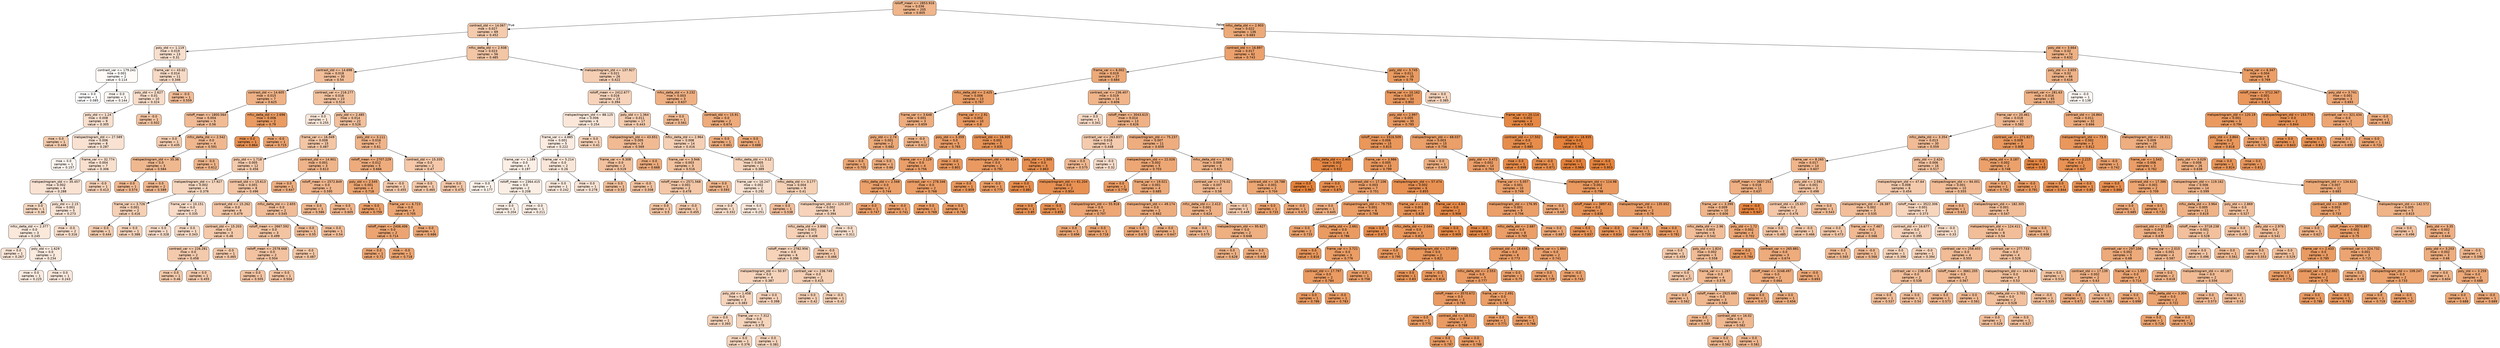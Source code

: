digraph Tree {
node [shape=box, style="filled, rounded", color="black", fontname=helvetica] ;
edge [fontname=helvetica] ;
0 [label="rolloff_mean <= 2853.916\nmse = 0.036\nsamples = 205\nvalue = 0.605", fillcolor="#f0b58a"] ;
1 [label="contrast_std <= 14.067\nmse = 0.027\nsamples = 69\nvalue = 0.452", fillcolor="#f4cbad"] ;
0 -> 1 [labeldistance=2.5, labelangle=45, headlabel="True"] ;
2 [label="poly_std <= 1.119\nmse = 0.019\nsamples = 13\nvalue = 0.31", fillcolor="#f8dfcd"] ;
1 -> 2 ;
3 [label="contrast_var <= 179.241\nmse = 0.001\nsamples = 2\nvalue = 0.114", fillcolor="#fefbf8"] ;
2 -> 3 ;
4 [label="mse = 0.0\nsamples = 1\nvalue = 0.085", fillcolor="#ffffff"] ;
3 -> 4 ;
5 [label="mse = 0.0\nsamples = 1\nvalue = 0.144", fillcolor="#fdf7f2"] ;
3 -> 5 ;
6 [label="frame_var <= 43.02\nmse = 0.014\nsamples = 11\nvalue = 0.346", fillcolor="#f7dac5"] ;
2 -> 6 ;
7 [label="poly_std <= 2.627\nmse = 0.01\nsamples = 10\nvalue = 0.324", fillcolor="#f8ddc9"] ;
6 -> 7 ;
8 [label="poly_std <= 1.24\nmse = 0.008\nsamples = 9\nvalue = 0.305", fillcolor="#f9e0ce"] ;
7 -> 8 ;
9 [label="mse = 0.0\nsamples = 1\nvalue = 0.446", fillcolor="#f4ccae"] ;
8 -> 9 ;
10 [label="melspectrogram_std <= 27.589\nmse = 0.006\nsamples = 8\nvalue = 0.287", fillcolor="#f9e2d2"] ;
8 -> 10 ;
11 [label="mse = 0.0\nsamples = 1\nvalue = 0.157", fillcolor="#fdf5ef"] ;
10 -> 11 ;
12 [label="frame_var <= 32.774\nmse = 0.004\nsamples = 7\nvalue = 0.306", fillcolor="#f9e0ce"] ;
10 -> 12 ;
13 [label="melspectrogram_std <= 35.457\nmse = 0.002\nsamples = 6\nvalue = 0.288", fillcolor="#f9e2d2"] ;
12 -> 13 ;
14 [label="mse = 0.0\nsamples = 1\nvalue = 0.36", fillcolor="#f7d8c1"] ;
13 -> 14 ;
15 [label="poly_std <= 2.15\nmse = 0.001\nsamples = 5\nvalue = 0.273", fillcolor="#f9e4d5"] ;
13 -> 15 ;
16 [label="mfcc_delta_std <= 2.377\nmse = 0.0\nsamples = 3\nvalue = 0.245", fillcolor="#fae8db"] ;
15 -> 16 ;
17 [label="mse = 0.0\nsamples = 1\nvalue = 0.267", fillcolor="#fae5d6"] ;
16 -> 17 ;
18 [label="poly_std <= 1.629\nmse = 0.0\nsamples = 2\nvalue = 0.234", fillcolor="#fbeade"] ;
16 -> 18 ;
19 [label="mse = 0.0\nsamples = 1\nvalue = 0.225", fillcolor="#fbebe0"] ;
18 -> 19 ;
20 [label="mse = 0.0\nsamples = 1\nvalue = 0.243", fillcolor="#fae8dc"] ;
18 -> 20 ;
21 [label="mse = -0.0\nsamples = 2\nvalue = 0.316", fillcolor="#f8decb"] ;
15 -> 21 ;
22 [label="mse = -0.0\nsamples = 1\nvalue = 0.413", fillcolor="#f5d0b6"] ;
12 -> 22 ;
23 [label="mse = -0.0\nsamples = 1\nvalue = 0.502", fillcolor="#f3c4a2"] ;
7 -> 23 ;
24 [label="mse = -0.0\nsamples = 1\nvalue = 0.559", fillcolor="#f1bb95"] ;
6 -> 24 ;
25 [label="mfcc_delta_std <= 2.938\nmse = 0.023\nsamples = 56\nvalue = 0.485", fillcolor="#f3c6a5"] ;
1 -> 25 ;
26 [label="contrast_std <= 14.698\nmse = 0.018\nsamples = 30\nvalue = 0.54", fillcolor="#f2be99"] ;
25 -> 26 ;
27 [label="contrast_std <= 14.605\nmse = 0.015\nsamples = 7\nvalue = 0.625", fillcolor="#efb286"] ;
26 -> 27 ;
28 [label="rolloff_mean <= 1800.564\nmse = 0.004\nsamples = 5\nvalue = 0.56", fillcolor="#f1bb95"] ;
27 -> 28 ;
29 [label="mse = 0.0\nsamples = 1\nvalue = 0.435", fillcolor="#f5cdb1"] ;
28 -> 29 ;
30 [label="mfcc_delta_std <= 2.542\nmse = 0.0\nsamples = 4\nvalue = 0.591", fillcolor="#f0b78e"] ;
28 -> 30 ;
31 [label="melspectrogram_std <= 35.36\nmse = 0.0\nsamples = 3\nvalue = 0.584", fillcolor="#f0b88f"] ;
30 -> 31 ;
32 [label="mse = 0.0\nsamples = 1\nvalue = 0.574", fillcolor="#f1b991"] ;
31 -> 32 ;
33 [label="mse = 0.0\nsamples = 2\nvalue = 0.589", fillcolor="#f0b78e"] ;
31 -> 33 ;
34 [label="mse = -0.0\nsamples = 1\nvalue = 0.612", fillcolor="#efb489"] ;
30 -> 34 ;
35 [label="mfcc_delta_std <= 2.696\nmse = 0.006\nsamples = 2\nvalue = 0.79", fillcolor="#ea9b61"] ;
27 -> 35 ;
36 [label="mse = 0.0\nsamples = 1\nvalue = 0.864", fillcolor="#e89051"] ;
35 -> 36 ;
37 [label="mse = -0.0\nsamples = 1\nvalue = 0.715", fillcolor="#eca572"] ;
35 -> 37 ;
38 [label="contrast_var <= 216.277\nmse = 0.016\nsamples = 23\nvalue = 0.514", fillcolor="#f2c29f"] ;
26 -> 38 ;
39 [label="mse = 0.0\nsamples = 1\nvalue = 0.255", fillcolor="#fae7d9"] ;
38 -> 39 ;
40 [label="poly_std <= 2.485\nmse = 0.014\nsamples = 22\nvalue = 0.526", fillcolor="#f2c09c"] ;
38 -> 40 ;
41 [label="frame_var <= 16.049\nmse = 0.008\nsamples = 15\nvalue = 0.487", fillcolor="#f3c6a5"] ;
40 -> 41 ;
42 [label="poly_std <= 1.718\nmse = 0.005\nsamples = 12\nvalue = 0.456", fillcolor="#f4caac"] ;
41 -> 42 ;
43 [label="melspectrogram_std <= 17.927\nmse = 0.002\nsamples = 4\nvalue = 0.376", fillcolor="#f6d6be"] ;
42 -> 43 ;
44 [label="frame_var <= 3.726\nmse = 0.001\nsamples = 2\nvalue = 0.416", fillcolor="#f5d0b5"] ;
43 -> 44 ;
45 [label="mse = 0.0\nsamples = 1\nvalue = 0.444", fillcolor="#f4ccaf"] ;
44 -> 45 ;
46 [label="mse = 0.0\nsamples = 1\nvalue = 0.388", fillcolor="#f6d4bb"] ;
44 -> 46 ;
47 [label="frame_var <= 10.151\nmse = 0.0\nsamples = 2\nvalue = 0.335", fillcolor="#f8dbc7"] ;
43 -> 47 ;
48 [label="mse = 0.0\nsamples = 1\nvalue = 0.328", fillcolor="#f8dcc9"] ;
47 -> 48 ;
49 [label="mse = 0.0\nsamples = 1\nvalue = 0.343", fillcolor="#f7dac5"] ;
47 -> 49 ;
50 [label="contrast_std <= 15.613\nmse = 0.001\nsamples = 8\nvalue = 0.496", fillcolor="#f3c4a3"] ;
42 -> 50 ;
51 [label="contrast_std <= 15.262\nmse = 0.0\nsamples = 6\nvalue = 0.479", fillcolor="#f3c7a7"] ;
50 -> 51 ;
52 [label="contrast_std <= 15.203\nmse = 0.0\nsamples = 3\nvalue = 0.46", fillcolor="#f4caab"] ;
51 -> 52 ;
53 [label="contrast_var <= 226.281\nmse = 0.0\nsamples = 2\nvalue = 0.458", fillcolor="#f4caac"] ;
52 -> 53 ;
54 [label="mse = 0.0\nsamples = 1\nvalue = 0.46", fillcolor="#f4caab"] ;
53 -> 54 ;
55 [label="mse = 0.0\nsamples = 1\nvalue = 0.455", fillcolor="#f4caac"] ;
53 -> 55 ;
56 [label="mse = -0.0\nsamples = 1\nvalue = 0.465", fillcolor="#f4c9aa"] ;
52 -> 56 ;
57 [label="rolloff_mean <= 2667.592\nmse = 0.0\nsamples = 3\nvalue = 0.499", fillcolor="#f3c4a2"] ;
51 -> 57 ;
58 [label="rolloff_mean <= 2578.668\nmse = 0.0\nsamples = 2\nvalue = 0.504", fillcolor="#f3c3a1"] ;
57 -> 58 ;
59 [label="mse = 0.0\nsamples = 1\nvalue = 0.505", fillcolor="#f3c3a1"] ;
58 -> 59 ;
60 [label="mse = 0.0\nsamples = 1\nvalue = 0.504", fillcolor="#f3c3a1"] ;
58 -> 60 ;
61 [label="mse = -0.0\nsamples = 1\nvalue = 0.487", fillcolor="#f3c6a5"] ;
57 -> 61 ;
62 [label="mfcc_delta_std <= 2.655\nmse = 0.0\nsamples = 2\nvalue = 0.545", fillcolor="#f1bd98"] ;
50 -> 62 ;
63 [label="mse = 0.0\nsamples = 1\nvalue = 0.55", fillcolor="#f1bd97"] ;
62 -> 63 ;
64 [label="mse = 0.0\nsamples = 1\nvalue = 0.54", fillcolor="#f2be99"] ;
62 -> 64 ;
65 [label="contrast_std <= 14.901\nmse = 0.001\nsamples = 3\nvalue = 0.613", fillcolor="#efb489"] ;
41 -> 65 ;
66 [label="mse = 0.0\nsamples = 1\nvalue = 0.647", fillcolor="#eeaf81"] ;
65 -> 66 ;
67 [label="rolloff_mean <= 2572.849\nmse = 0.0\nsamples = 2\nvalue = 0.595", fillcolor="#f0b68d"] ;
65 -> 67 ;
68 [label="mse = 0.0\nsamples = 1\nvalue = 0.586", fillcolor="#f0b88f"] ;
67 -> 68 ;
69 [label="mse = 0.0\nsamples = 1\nvalue = 0.605", fillcolor="#f0b58b"] ;
67 -> 69 ;
70 [label="poly_std <= 3.111\nmse = 0.016\nsamples = 7\nvalue = 0.61", fillcolor="#f0b489"] ;
40 -> 70 ;
71 [label="rolloff_mean <= 2707.229\nmse = 0.012\nsamples = 5\nvalue = 0.666", fillcolor="#eeac7d"] ;
70 -> 71 ;
72 [label="poly_std <= 2.545\nmse = 0.001\nsamples = 4\nvalue = 0.718", fillcolor="#eca571"] ;
71 -> 72 ;
73 [label="mse = 0.0\nsamples = 1\nvalue = 0.759", fillcolor="#eb9f68"] ;
72 -> 73 ;
74 [label="frame_var <= 6.723\nmse = 0.0\nsamples = 3\nvalue = 0.705", fillcolor="#eda774"] ;
72 -> 74 ;
75 [label="rolloff_mean <= 2406.406\nmse = 0.0\nsamples = 2\nvalue = 0.714", fillcolor="#eca572"] ;
74 -> 75 ;
76 [label="mse = 0.0\nsamples = 1\nvalue = 0.71", fillcolor="#eda673"] ;
75 -> 76 ;
77 [label="mse = -0.0\nsamples = 1\nvalue = 0.718", fillcolor="#eca571"] ;
75 -> 77 ;
78 [label="mse = 0.0\nsamples = 1\nvalue = 0.686", fillcolor="#eda978"] ;
74 -> 78 ;
79 [label="mse = -0.0\nsamples = 1\nvalue = 0.455", fillcolor="#f4caac"] ;
71 -> 79 ;
80 [label="contrast_std <= 15.335\nmse = 0.0\nsamples = 2\nvalue = 0.47", fillcolor="#f4c8a9"] ;
70 -> 80 ;
81 [label="mse = 0.0\nsamples = 1\nvalue = 0.465", fillcolor="#f4c9aa"] ;
80 -> 81 ;
82 [label="mse = 0.0\nsamples = 1\nvalue = 0.475", fillcolor="#f4c7a8"] ;
80 -> 82 ;
83 [label="melspectrogram_std <= 137.927\nmse = 0.021\nsamples = 26\nvalue = 0.422", fillcolor="#f5cfb4"] ;
25 -> 83 ;
84 [label="rolloff_mean <= 2412.677\nmse = 0.016\nsamples = 23\nvalue = 0.394", fillcolor="#f6d3ba"] ;
83 -> 84 ;
85 [label="melspectrogram_std <= 88.125\nmse = 0.006\nsamples = 6\nvalue = 0.254", fillcolor="#fae7d9"] ;
84 -> 85 ;
86 [label="frame_var <= 4.885\nmse = 0.001\nsamples = 5\nvalue = 0.222", fillcolor="#fbebe0"] ;
85 -> 86 ;
87 [label="frame_var <= 1.189\nmse = 0.0\nsamples = 3\nvalue = 0.197", fillcolor="#fcefe6"] ;
86 -> 87 ;
88 [label="mse = 0.0\nsamples = 1\nvalue = 0.177", fillcolor="#fcf2ea"] ;
87 -> 88 ;
89 [label="rolloff_mean <= 2364.415\nmse = 0.0\nsamples = 2\nvalue = 0.208", fillcolor="#fbeee4"] ;
87 -> 89 ;
90 [label="mse = 0.0\nsamples = 1\nvalue = 0.204", fillcolor="#fbeee4"] ;
89 -> 90 ;
91 [label="mse = -0.0\nsamples = 1\nvalue = 0.211", fillcolor="#fbede3"] ;
89 -> 91 ;
92 [label="frame_var <= 5.214\nmse = 0.0\nsamples = 2\nvalue = 0.26", fillcolor="#fae6d8"] ;
86 -> 92 ;
93 [label="mse = 0.0\nsamples = 1\nvalue = 0.242", fillcolor="#fae9dc"] ;
92 -> 93 ;
94 [label="mse = 0.0\nsamples = 1\nvalue = 0.278", fillcolor="#f9e3d4"] ;
92 -> 94 ;
95 [label="mse = 0.0\nsamples = 1\nvalue = 0.41", fillcolor="#f5d1b6"] ;
85 -> 95 ;
96 [label="poly_std <= 1.364\nmse = 0.011\nsamples = 17\nvalue = 0.443", fillcolor="#f4ccaf"] ;
84 -> 96 ;
97 [label="melspectrogram_std <= 43.651\nmse = 0.005\nsamples = 3\nvalue = 0.569", fillcolor="#f1ba93"] ;
96 -> 97 ;
98 [label="frame_var <= 9.308\nmse = 0.0\nsamples = 2\nvalue = 0.519", fillcolor="#f2c19e"] ;
97 -> 98 ;
99 [label="mse = 0.0\nsamples = 1\nvalue = 0.53", fillcolor="#f2c09b"] ;
98 -> 99 ;
100 [label="mse = -0.0\nsamples = 1\nvalue = 0.508", fillcolor="#f3c3a0"] ;
98 -> 100 ;
101 [label="mse = 0.0\nsamples = 1\nvalue = 0.668", fillcolor="#eeac7c"] ;
97 -> 101 ;
102 [label="mfcc_delta_std <= 2.964\nmse = 0.008\nsamples = 14\nvalue = 0.416", fillcolor="#f5d0b5"] ;
96 -> 102 ;
103 [label="frame_var <= 3.946\nmse = 0.003\nsamples = 3\nvalue = 0.516", fillcolor="#f2c29e"] ;
102 -> 103 ;
104 [label="rolloff_mean <= 2571.568\nmse = 0.001\nsamples = 2\nvalue = 0.478", fillcolor="#f3c7a7"] ;
103 -> 104 ;
105 [label="mse = 0.0\nsamples = 1\nvalue = 0.5", fillcolor="#f3c4a2"] ;
104 -> 105 ;
106 [label="mse = -0.0\nsamples = 1\nvalue = 0.455", fillcolor="#f4caac"] ;
104 -> 106 ;
107 [label="mse = 0.0\nsamples = 1\nvalue = 0.593", fillcolor="#f0b78d"] ;
103 -> 107 ;
108 [label="mfcc_delta_std <= 3.12\nmse = 0.005\nsamples = 11\nvalue = 0.389", fillcolor="#f6d4bb"] ;
102 -> 108 ;
109 [label="frame_var <= 16.247\nmse = 0.002\nsamples = 2\nvalue = 0.292", fillcolor="#f9e2d1"] ;
108 -> 109 ;
110 [label="mse = 0.0\nsamples = 1\nvalue = 0.332", fillcolor="#f8dcc8"] ;
109 -> 110 ;
111 [label="mse = 0.0\nsamples = 1\nvalue = 0.251", fillcolor="#fae7da"] ;
109 -> 111 ;
112 [label="mfcc_delta_std <= 3.177\nmse = 0.004\nsamples = 9\nvalue = 0.41", fillcolor="#f5d1b6"] ;
108 -> 112 ;
113 [label="mse = 0.0\nsamples = 1\nvalue = 0.538", fillcolor="#f2be9a"] ;
112 -> 113 ;
114 [label="melspectrogram_std <= 120.337\nmse = 0.002\nsamples = 8\nvalue = 0.394", fillcolor="#f6d3ba"] ;
112 -> 114 ;
115 [label="mfcc_delta_std <= 3.898\nmse = 0.001\nsamples = 7\nvalue = 0.406", fillcolor="#f6d1b7"] ;
114 -> 115 ;
116 [label="rolloff_mean <= 2782.956\nmse = 0.0\nsamples = 6\nvalue = 0.396", fillcolor="#f6d3b9"] ;
115 -> 116 ;
117 [label="melspectrogram_std <= 50.97\nmse = 0.0\nsamples = 4\nvalue = 0.387", fillcolor="#f6d4bb"] ;
116 -> 117 ;
118 [label="poly_std <= 1.458\nmse = 0.0\nsamples = 3\nvalue = 0.383", fillcolor="#f6d4bc"] ;
117 -> 118 ;
119 [label="mse = 0.0\nsamples = 1\nvalue = 0.393", fillcolor="#f6d3ba"] ;
118 -> 119 ;
120 [label="frame_var <= 7.312\nmse = 0.0\nsamples = 2\nvalue = 0.378", fillcolor="#f6d5bd"] ;
118 -> 120 ;
121 [label="mse = 0.0\nsamples = 1\nvalue = 0.376", fillcolor="#f6d6be"] ;
120 -> 121 ;
122 [label="mse = 0.0\nsamples = 1\nvalue = 0.381", fillcolor="#f6d5bd"] ;
120 -> 122 ;
123 [label="mse = 0.0\nsamples = 1\nvalue = 0.398", fillcolor="#f6d2b9"] ;
117 -> 123 ;
124 [label="contrast_var <= 236.749\nmse = 0.0\nsamples = 2\nvalue = 0.415", fillcolor="#f5d0b5"] ;
116 -> 124 ;
125 [label="mse = 0.0\nsamples = 1\nvalue = 0.42", fillcolor="#f5cfb4"] ;
124 -> 125 ;
126 [label="mse = -0.0\nsamples = 1\nvalue = 0.41", fillcolor="#f5d1b6"] ;
124 -> 126 ;
127 [label="mse = -0.0\nsamples = 1\nvalue = 0.466", fillcolor="#f4c9aa"] ;
115 -> 127 ;
128 [label="mse = -0.0\nsamples = 1\nvalue = 0.311", fillcolor="#f8dfcc"] ;
114 -> 128 ;
129 [label="mfcc_delta_std <= 3.232\nmse = 0.003\nsamples = 3\nvalue = 0.637", fillcolor="#efb083"] ;
83 -> 129 ;
130 [label="mse = 0.0\nsamples = 1\nvalue = 0.561", fillcolor="#f1bb94"] ;
129 -> 130 ;
131 [label="contrast_std <= 15.91\nmse = 0.0\nsamples = 2\nvalue = 0.674", fillcolor="#eeab7b"] ;
129 -> 131 ;
132 [label="mse = 0.0\nsamples = 1\nvalue = 0.661", fillcolor="#eead7e"] ;
131 -> 132 ;
133 [label="mse = 0.0\nsamples = 1\nvalue = 0.688", fillcolor="#eda978"] ;
131 -> 133 ;
134 [label="mfcc_delta_std <= 2.903\nmse = 0.022\nsamples = 136\nvalue = 0.683", fillcolor="#edaa79"] ;
0 -> 134 [labeldistance=2.5, labelangle=-45, headlabel="False"] ;
135 [label="contrast_std <= 16.897\nmse = 0.017\nsamples = 62\nvalue = 0.743", fillcolor="#eca16c"] ;
134 -> 135 ;
136 [label="frame_var <= 6.002\nmse = 0.019\nsamples = 27\nvalue = 0.684", fillcolor="#edaa79"] ;
135 -> 136 ;
137 [label="mfcc_delta_std <= 2.425\nmse = 0.006\nsamples = 13\nvalue = 0.767", fillcolor="#eb9e66"] ;
136 -> 137 ;
138 [label="frame_var <= 3.648\nmse = 0.001\nsamples = 3\nvalue = 0.659", fillcolor="#eead7e"] ;
137 -> 138 ;
139 [label="poly_std <= 2.74\nmse = 0.001\nsamples = 2\nvalue = 0.682", fillcolor="#edaa79"] ;
138 -> 139 ;
140 [label="mse = 0.0\nsamples = 1\nvalue = 0.705", fillcolor="#eda774"] ;
139 -> 140 ;
141 [label="mse = 0.0\nsamples = 1\nvalue = 0.66", fillcolor="#eead7e"] ;
139 -> 141 ;
142 [label="mse = -0.0\nsamples = 1\nvalue = 0.612", fillcolor="#efb489"] ;
138 -> 142 ;
143 [label="frame_var <= 2.91\nmse = 0.002\nsamples = 10\nvalue = 0.8", fillcolor="#ea995f"] ;
137 -> 143 ;
144 [label="poly_std <= 3.359\nmse = 0.0\nsamples = 5\nvalue = 0.765", fillcolor="#eb9e67"] ;
143 -> 144 ;
145 [label="frame_var <= 2.129\nmse = 0.0\nsamples = 4\nvalue = 0.756", fillcolor="#eb9f69"] ;
144 -> 145 ;
146 [label="mfcc_delta_std <= 2.568\nmse = 0.0\nsamples = 2\nvalue = 0.744", fillcolor="#eca16b"] ;
145 -> 146 ;
147 [label="mse = 0.0\nsamples = 1\nvalue = 0.747", fillcolor="#eca16b"] ;
146 -> 147 ;
148 [label="mse = -0.0\nsamples = 1\nvalue = 0.741", fillcolor="#eca16c"] ;
146 -> 148 ;
149 [label="contrast_var <= 278.346\nmse = 0.0\nsamples = 2\nvalue = 0.768", fillcolor="#eb9e66"] ;
145 -> 149 ;
150 [label="mse = 0.0\nsamples = 1\nvalue = 0.769", fillcolor="#eb9e66"] ;
149 -> 150 ;
151 [label="mse = 0.0\nsamples = 1\nvalue = 0.768", fillcolor="#eb9e66"] ;
149 -> 151 ;
152 [label="mse = -0.0\nsamples = 1\nvalue = 0.801", fillcolor="#ea995f"] ;
144 -> 152 ;
153 [label="contrast_std <= 16.305\nmse = 0.001\nsamples = 5\nvalue = 0.835", fillcolor="#e99457"] ;
143 -> 153 ;
154 [label="melspectrogram_std <= 86.624\nmse = 0.0\nsamples = 2\nvalue = 0.792", fillcolor="#ea9a61"] ;
153 -> 154 ;
155 [label="mse = 0.0\nsamples = 1\nvalue = 0.809", fillcolor="#ea985d"] ;
154 -> 155 ;
156 [label="mse = -0.0\nsamples = 1\nvalue = 0.775", fillcolor="#eb9d64"] ;
154 -> 156 ;
157 [label="poly_std <= 1.505\nmse = 0.0\nsamples = 3\nvalue = 0.863", fillcolor="#e89051"] ;
153 -> 157 ;
158 [label="mse = 0.0\nsamples = 1\nvalue = 0.881", fillcolor="#e88e4d"] ;
157 -> 158 ;
159 [label="melspectrogram_std <= 61.204\nmse = 0.0\nsamples = 2\nvalue = 0.854", fillcolor="#e89153"] ;
157 -> 159 ;
160 [label="mse = 0.0\nsamples = 1\nvalue = 0.85", fillcolor="#e89254"] ;
159 -> 160 ;
161 [label="mse = -0.0\nsamples = 1\nvalue = 0.859", fillcolor="#e89152"] ;
159 -> 161 ;
162 [label="contrast_var <= 236.407\nmse = 0.019\nsamples = 14\nvalue = 0.606", fillcolor="#f0b58a"] ;
136 -> 162 ;
163 [label="mse = 0.0\nsamples = 1\nvalue = 0.341", fillcolor="#f7dac6"] ;
162 -> 163 ;
164 [label="rolloff_mean <= 3043.615\nmse = 0.014\nsamples = 13\nvalue = 0.626", fillcolor="#efb286"] ;
162 -> 164 ;
165 [label="contrast_var <= 263.837\nmse = 0.016\nsamples = 2\nvalue = 0.448", fillcolor="#f4cbae"] ;
164 -> 165 ;
166 [label="mse = 0.0\nsamples = 1\nvalue = 0.575", fillcolor="#f1b991"] ;
165 -> 166 ;
167 [label="mse = -0.0\nsamples = 1\nvalue = 0.32", fillcolor="#f8ddca"] ;
165 -> 167 ;
168 [label="melspectrogram_std <= 75.237\nmse = 0.007\nsamples = 11\nvalue = 0.659", fillcolor="#eead7f"] ;
164 -> 168 ;
169 [label="melspectrogram_std <= 22.026\nmse = 0.002\nsamples = 5\nvalue = 0.703", fillcolor="#eda774"] ;
168 -> 169 ;
170 [label="mse = 0.0\nsamples = 1\nvalue = 0.778", fillcolor="#eb9c64"] ;
169 -> 170 ;
171 [label="frame_var <= 19.021\nmse = 0.001\nsamples = 4\nvalue = 0.685", fillcolor="#edaa79"] ;
169 -> 171 ;
172 [label="melspectrogram_std <= 55.918\nmse = 0.0\nsamples = 2\nvalue = 0.707", fillcolor="#eda674"] ;
171 -> 172 ;
173 [label="mse = 0.0\nsamples = 1\nvalue = 0.696", fillcolor="#eda876"] ;
172 -> 173 ;
174 [label="mse = 0.0\nsamples = 1\nvalue = 0.718", fillcolor="#eca571"] ;
172 -> 174 ;
175 [label="melspectrogram_std <= 49.174\nmse = 0.0\nsamples = 2\nvalue = 0.662", fillcolor="#eead7e"] ;
171 -> 175 ;
176 [label="mse = 0.0\nsamples = 1\nvalue = 0.678", fillcolor="#eeaa7a"] ;
175 -> 176 ;
177 [label="mse = 0.0\nsamples = 1\nvalue = 0.647", fillcolor="#eeaf81"] ;
175 -> 177 ;
178 [label="mfcc_delta_std <= 2.783\nmse = 0.008\nsamples = 6\nvalue = 0.621", fillcolor="#efb387"] ;
168 -> 178 ;
179 [label="contrast_var <= 276.02\nmse = 0.007\nsamples = 4\nvalue = 0.58", fillcolor="#f0b890"] ;
178 -> 179 ;
180 [label="mfcc_delta_std <= 2.413\nmse = 0.001\nsamples = 3\nvalue = 0.624", fillcolor="#efb286"] ;
179 -> 180 ;
181 [label="mse = 0.0\nsamples = 1\nvalue = 0.575", fillcolor="#f1b991"] ;
180 -> 181 ;
182 [label="melspectrogram_std <= 95.627\nmse = 0.0\nsamples = 2\nvalue = 0.648", fillcolor="#eeaf81"] ;
180 -> 182 ;
183 [label="mse = 0.0\nsamples = 1\nvalue = 0.628", fillcolor="#efb285"] ;
182 -> 183 ;
184 [label="mse = 0.0\nsamples = 1\nvalue = 0.668", fillcolor="#eeac7c"] ;
182 -> 184 ;
185 [label="mse = -0.0\nsamples = 1\nvalue = 0.449", fillcolor="#f4cbad"] ;
179 -> 185 ;
186 [label="contrast_std <= 16.788\nmse = 0.001\nsamples = 2\nvalue = 0.704", fillcolor="#eda774"] ;
178 -> 186 ;
187 [label="mse = 0.0\nsamples = 1\nvalue = 0.733", fillcolor="#eca36e"] ;
186 -> 187 ;
188 [label="mse = -0.0\nsamples = 1\nvalue = 0.674", fillcolor="#eeab7b"] ;
186 -> 188 ;
189 [label="poly_std <= 3.745\nmse = 0.011\nsamples = 35\nvalue = 0.79", fillcolor="#ea9b61"] ;
135 -> 189 ;
190 [label="frame_var <= 10.162\nmse = 0.007\nsamples = 34\nvalue = 0.802", fillcolor="#ea995f"] ;
189 -> 190 ;
191 [label="poly_std <= 2.997\nmse = 0.005\nsamples = 30\nvalue = 0.785", fillcolor="#ea9b62"] ;
190 -> 191 ;
192 [label="rolloff_mean <= 3316.509\nmse = 0.006\nsamples = 15\nvalue = 0.815", fillcolor="#ea975b"] ;
191 -> 192 ;
193 [label="mfcc_delta_std <= 2.405\nmse = 0.002\nsamples = 2\nvalue = 0.922", fillcolor="#e68844"] ;
192 -> 193 ;
194 [label="mse = 0.0\nsamples = 1\nvalue = 0.967", fillcolor="#e58139"] ;
193 -> 194 ;
195 [label="mse = 0.0\nsamples = 1\nvalue = 0.876", fillcolor="#e88e4e"] ;
193 -> 195 ;
196 [label="frame_var <= 3.986\nmse = 0.005\nsamples = 13\nvalue = 0.799", fillcolor="#ea995f"] ;
192 -> 196 ;
197 [label="contrast_std <= 17.106\nmse = 0.003\nsamples = 7\nvalue = 0.751", fillcolor="#eba06a"] ;
196 -> 197 ;
198 [label="mse = 0.0\nsamples = 1\nvalue = 0.645", fillcolor="#efaf82"] ;
197 -> 198 ;
199 [label="melspectrogram_std <= 79.755\nmse = 0.001\nsamples = 6\nvalue = 0.768", fillcolor="#eb9e66"] ;
197 -> 199 ;
200 [label="mse = 0.0\nsamples = 2\nvalue = 0.733", fillcolor="#eca36e"] ;
199 -> 200 ;
201 [label="mfcc_delta_std <= 2.661\nmse = 0.0\nsamples = 4\nvalue = 0.786", fillcolor="#ea9b62"] ;
199 -> 201 ;
202 [label="mse = 0.0\nsamples = 1\nvalue = 0.816", fillcolor="#e9975b"] ;
201 -> 202 ;
203 [label="frame_var <= 3.721\nmse = 0.0\nsamples = 3\nvalue = 0.776", fillcolor="#eb9d64"] ;
201 -> 203 ;
204 [label="contrast_std <= 17.797\nmse = 0.0\nsamples = 2\nvalue = 0.784", fillcolor="#ea9b62"] ;
203 -> 204 ;
205 [label="mse = 0.0\nsamples = 1\nvalue = 0.786", fillcolor="#ea9b62"] ;
204 -> 205 ;
206 [label="mse = -0.0\nsamples = 1\nvalue = 0.783", fillcolor="#ea9c63"] ;
204 -> 206 ;
207 [label="mse = 0.0\nsamples = 1\nvalue = 0.758", fillcolor="#eb9f68"] ;
203 -> 207 ;
208 [label="melspectrogram_std <= 57.474\nmse = 0.002\nsamples = 6\nvalue = 0.855", fillcolor="#e89153"] ;
196 -> 208 ;
209 [label="frame_var <= 4.89\nmse = 0.001\nsamples = 4\nvalue = 0.828", fillcolor="#e99558"] ;
208 -> 209 ;
210 [label="mse = 0.0\nsamples = 1\nvalue = 0.875", fillcolor="#e88e4e"] ;
209 -> 210 ;
211 [label="mfcc_delta_std <= 2.044\nmse = 0.0\nsamples = 3\nvalue = 0.813", fillcolor="#ea975c"] ;
209 -> 211 ;
212 [label="mse = 0.0\nsamples = 1\nvalue = 0.795", fillcolor="#ea9a60"] ;
211 -> 212 ;
213 [label="melspectrogram_std <= 17.499\nmse = 0.0\nsamples = 2\nvalue = 0.822", fillcolor="#e9965a"] ;
211 -> 213 ;
214 [label="mse = 0.0\nsamples = 1\nvalue = 0.83", fillcolor="#e99558"] ;
213 -> 214 ;
215 [label="mse = -0.0\nsamples = 1\nvalue = 0.814", fillcolor="#ea975c"] ;
213 -> 215 ;
216 [label="frame_var <= 4.84\nmse = 0.0\nsamples = 2\nvalue = 0.908", fillcolor="#e78a47"] ;
208 -> 216 ;
217 [label="mse = 0.0\nsamples = 1\nvalue = 0.909", fillcolor="#e78a46"] ;
216 -> 217 ;
218 [label="mse = -0.0\nsamples = 1\nvalue = 0.907", fillcolor="#e78a47"] ;
216 -> 218 ;
219 [label="melspectrogram_std <= 68.037\nmse = 0.003\nsamples = 15\nvalue = 0.756", fillcolor="#eb9f69"] ;
191 -> 219 ;
220 [label="mse = 0.0\nsamples = 1\nvalue = 0.649", fillcolor="#eeaf81"] ;
219 -> 220 ;
221 [label="poly_std <= 3.472\nmse = 0.002\nsamples = 14\nvalue = 0.763", fillcolor="#eb9e67"] ;
219 -> 221 ;
222 [label="frame_var <= 5.057\nmse = 0.001\nsamples = 10\nvalue = 0.749", fillcolor="#eba06a"] ;
221 -> 222 ;
223 [label="melspectrogram_std <= 176.95\nmse = 0.001\nsamples = 9\nvalue = 0.756", fillcolor="#eb9f69"] ;
222 -> 223 ;
224 [label="mfcc_delta_std <= 2.687\nmse = 0.0\nsamples = 8\nvalue = 0.765", fillcolor="#eb9e67"] ;
223 -> 224 ;
225 [label="contrast_std <= 18.658\nmse = 0.0\nsamples = 6\nvalue = 0.773", fillcolor="#eb9d65"] ;
224 -> 225 ;
226 [label="mfcc_delta_std <= 2.553\nmse = 0.0\nsamples = 5\nvalue = 0.777", fillcolor="#eb9c64"] ;
225 -> 226 ;
227 [label="rolloff_mean <= 3570.672\nmse = 0.0\nsamples = 3\nvalue = 0.783", fillcolor="#ea9b63"] ;
226 -> 227 ;
228 [label="mse = 0.0\nsamples = 1\nvalue = 0.775", fillcolor="#eb9d64"] ;
227 -> 228 ;
229 [label="contrast_std <= 18.012\nmse = 0.0\nsamples = 2\nvalue = 0.788", fillcolor="#ea9b62"] ;
227 -> 229 ;
230 [label="mse = 0.0\nsamples = 1\nvalue = 0.787", fillcolor="#ea9b62"] ;
229 -> 230 ;
231 [label="mse = 0.0\nsamples = 1\nvalue = 0.788", fillcolor="#ea9b62"] ;
229 -> 231 ;
232 [label="frame_var <= 2.491\nmse = 0.0\nsamples = 2\nvalue = 0.768", fillcolor="#eb9e66"] ;
226 -> 232 ;
233 [label="mse = 0.0\nsamples = 1\nvalue = 0.771", fillcolor="#eb9d65"] ;
232 -> 233 ;
234 [label="mse = -0.0\nsamples = 1\nvalue = 0.766", fillcolor="#eb9e66"] ;
232 -> 234 ;
235 [label="mse = 0.0\nsamples = 1\nvalue = 0.75", fillcolor="#eba06a"] ;
225 -> 235 ;
236 [label="frame_var <= 1.884\nmse = 0.0\nsamples = 2\nvalue = 0.741", fillcolor="#eca16c"] ;
224 -> 236 ;
237 [label="mse = 0.0\nsamples = 1\nvalue = 0.739", fillcolor="#eca26d"] ;
236 -> 237 ;
238 [label="mse = -0.0\nsamples = 1\nvalue = 0.743", fillcolor="#eca16c"] ;
236 -> 238 ;
239 [label="mse = 0.0\nsamples = 1\nvalue = 0.687", fillcolor="#eda978"] ;
223 -> 239 ;
240 [label="mse = -0.0\nsamples = 1\nvalue = 0.687", fillcolor="#eda978"] ;
222 -> 240 ;
241 [label="melspectrogram_std <= 114.98\nmse = 0.002\nsamples = 4\nvalue = 0.798", fillcolor="#ea995f"] ;
221 -> 241 ;
242 [label="rolloff_mean <= 3897.41\nmse = 0.0\nsamples = 2\nvalue = 0.836", fillcolor="#e99457"] ;
241 -> 242 ;
243 [label="mse = 0.0\nsamples = 1\nvalue = 0.837", fillcolor="#e99457"] ;
242 -> 243 ;
244 [label="mse = -0.0\nsamples = 1\nvalue = 0.834", fillcolor="#e99457"] ;
242 -> 244 ;
245 [label="melspectrogram_std <= 135.652\nmse = 0.0\nsamples = 2\nvalue = 0.76", fillcolor="#eb9f68"] ;
241 -> 245 ;
246 [label="mse = 0.0\nsamples = 1\nvalue = 0.739", fillcolor="#eca26d"] ;
245 -> 246 ;
247 [label="mse = 0.0\nsamples = 1\nvalue = 0.781", fillcolor="#eb9c63"] ;
245 -> 247 ;
248 [label="frame_var <= 20.114\nmse = 0.002\nsamples = 4\nvalue = 0.923", fillcolor="#e68843"] ;
190 -> 248 ;
249 [label="contrast_std <= 17.502\nmse = 0.0\nsamples = 2\nvalue = 0.885", fillcolor="#e78d4c"] ;
248 -> 249 ;
250 [label="mse = 0.0\nsamples = 1\nvalue = 0.898", fillcolor="#e78b49"] ;
249 -> 250 ;
251 [label="mse = -0.0\nsamples = 1\nvalue = 0.871", fillcolor="#e88f4f"] ;
249 -> 251 ;
252 [label="contrast_std <= 16.935\nmse = 0.0\nsamples = 2\nvalue = 0.961", fillcolor="#e5823b"] ;
248 -> 252 ;
253 [label="mse = 0.0\nsamples = 1\nvalue = 0.969", fillcolor="#e58139"] ;
252 -> 253 ;
254 [label="mse = -0.0\nsamples = 1\nvalue = 0.953", fillcolor="#e5833d"] ;
252 -> 254 ;
255 [label="mse = 0.0\nsamples = 1\nvalue = 0.385", fillcolor="#f6d4bc"] ;
189 -> 255 ;
256 [label="poly_std <= 3.664\nmse = 0.02\nsamples = 74\nvalue = 0.632", fillcolor="#efb184"] ;
134 -> 256 ;
257 [label="poly_std <= 3.655\nmse = 0.02\nsamples = 66\nvalue = 0.616", fillcolor="#efb388"] ;
256 -> 257 ;
258 [label="contrast_var <= 281.63\nmse = 0.016\nsamples = 65\nvalue = 0.623", fillcolor="#efb286"] ;
257 -> 258 ;
259 [label="frame_var <= 20.461\nmse = 0.018\nsamples = 33\nvalue = 0.582", fillcolor="#f0b890"] ;
258 -> 259 ;
260 [label="mfcc_delta_std <= 3.354\nmse = 0.013\nsamples = 30\nvalue = 0.559", fillcolor="#f1bb95"] ;
259 -> 260 ;
261 [label="frame_var <= 8.265\nmse = 0.017\nsamples = 14\nvalue = 0.607", fillcolor="#f0b58a"] ;
260 -> 261 ;
262 [label="rolloff_mean <= 3607.251\nmse = 0.018\nsamples = 11\nvalue = 0.637", fillcolor="#efb083"] ;
261 -> 262 ;
263 [label="frame_var <= 3.399\nmse = 0.009\nsamples = 10\nvalue = 0.606", fillcolor="#f0b58a"] ;
262 -> 263 ;
264 [label="mfcc_delta_std <= 2.96\nmse = 0.003\nsamples = 6\nvalue = 0.542", fillcolor="#f2be99"] ;
263 -> 264 ;
265 [label="mse = 0.0\nsamples = 1\nvalue = 0.459", fillcolor="#f4caab"] ;
264 -> 265 ;
266 [label="poly_std <= 1.824\nmse = 0.002\nsamples = 5\nvalue = 0.558", fillcolor="#f1bc95"] ;
264 -> 266 ;
267 [label="mse = 0.0\nsamples = 1\nvalue = 0.477", fillcolor="#f3c7a7"] ;
266 -> 267 ;
268 [label="frame_var <= 1.287\nmse = 0.0\nsamples = 4\nvalue = 0.578", fillcolor="#f0b990"] ;
266 -> 268 ;
269 [label="mse = 0.0\nsamples = 1\nvalue = 0.562", fillcolor="#f1bb94"] ;
268 -> 269 ;
270 [label="rolloff_mean <= 2925.689\nmse = 0.0\nsamples = 3\nvalue = 0.584", fillcolor="#f0b88f"] ;
268 -> 270 ;
271 [label="mse = 0.0\nsamples = 1\nvalue = 0.589", fillcolor="#f0b78e"] ;
270 -> 271 ;
272 [label="contrast_std <= 16.02\nmse = 0.0\nsamples = 2\nvalue = 0.582", fillcolor="#f0b890"] ;
270 -> 272 ;
273 [label="mse = 0.0\nsamples = 1\nvalue = 0.582", fillcolor="#f0b890"] ;
272 -> 273 ;
274 [label="mse = 0.0\nsamples = 1\nvalue = 0.581", fillcolor="#f0b890"] ;
272 -> 274 ;
275 [label="poly_std <= 1.72\nmse = 0.002\nsamples = 4\nvalue = 0.702", fillcolor="#eda775"] ;
263 -> 275 ;
276 [label="mse = 0.0\nsamples = 1\nvalue = 0.784", fillcolor="#ea9b62"] ;
275 -> 276 ;
277 [label="contrast_var <= 265.881\nmse = 0.0\nsamples = 3\nvalue = 0.674", fillcolor="#eeab7b"] ;
275 -> 277 ;
278 [label="rolloff_mean <= 3248.497\nmse = 0.0\nsamples = 2\nvalue = 0.664", fillcolor="#eeac7d"] ;
277 -> 278 ;
279 [label="mse = 0.0\nsamples = 1\nvalue = 0.673", fillcolor="#eeab7b"] ;
278 -> 279 ;
280 [label="mse = 0.0\nsamples = 1\nvalue = 0.656", fillcolor="#eeae7f"] ;
278 -> 280 ;
281 [label="mse = -0.0\nsamples = 1\nvalue = 0.693", fillcolor="#eda877"] ;
277 -> 281 ;
282 [label="mse = -0.0\nsamples = 1\nvalue = 0.947", fillcolor="#e6843e"] ;
262 -> 282 ;
283 [label="poly_std <= 2.591\nmse = 0.001\nsamples = 3\nvalue = 0.498", fillcolor="#f3c4a2"] ;
261 -> 283 ;
284 [label="contrast_std <= 15.657\nmse = 0.0\nsamples = 2\nvalue = 0.476", fillcolor="#f4c7a8"] ;
283 -> 284 ;
285 [label="mse = 0.0\nsamples = 1\nvalue = 0.485", fillcolor="#f3c6a5"] ;
284 -> 285 ;
286 [label="mse = -0.0\nsamples = 1\nvalue = 0.466", fillcolor="#f4c9aa"] ;
284 -> 286 ;
287 [label="mse = 0.0\nsamples = 1\nvalue = 0.543", fillcolor="#f2be98"] ;
283 -> 287 ;
288 [label="poly_std <= 2.424\nmse = 0.006\nsamples = 16\nvalue = 0.517", fillcolor="#f2c19e"] ;
260 -> 288 ;
289 [label="melspectrogram_std <= 47.64\nmse = 0.008\nsamples = 6\nvalue = 0.454", fillcolor="#f4caac"] ;
288 -> 289 ;
290 [label="melspectrogram_std <= 26.387\nmse = 0.002\nsamples = 3\nvalue = 0.535", fillcolor="#f2bf9a"] ;
289 -> 290 ;
291 [label="mse = 0.0\nsamples = 1\nvalue = 0.473", fillcolor="#f4c8a8"] ;
290 -> 291 ;
292 [label="frame_var <= 7.467\nmse = 0.0\nsamples = 2\nvalue = 0.566", fillcolor="#f1ba93"] ;
290 -> 292 ;
293 [label="mse = 0.0\nsamples = 1\nvalue = 0.565", fillcolor="#f1bb93"] ;
292 -> 293 ;
294 [label="mse = -0.0\nsamples = 1\nvalue = 0.566", fillcolor="#f1ba93"] ;
292 -> 294 ;
295 [label="rolloff_mean <= 3522.306\nmse = 0.001\nsamples = 3\nvalue = 0.373", fillcolor="#f7d6be"] ;
289 -> 295 ;
296 [label="contrast_std <= 16.677\nmse = 0.0\nsamples = 2\nvalue = 0.395", fillcolor="#f6d3ba"] ;
295 -> 296 ;
297 [label="mse = 0.0\nsamples = 1\nvalue = 0.396", fillcolor="#f6d3b9"] ;
296 -> 297 ;
298 [label="mse = -0.0\nsamples = 1\nvalue = 0.394", fillcolor="#f6d3ba"] ;
296 -> 298 ;
299 [label="mse = -0.0\nsamples = 1\nvalue = 0.33", fillcolor="#f8dcc8"] ;
295 -> 299 ;
300 [label="melspectrogram_std <= 94.001\nmse = 0.001\nsamples = 10\nvalue = 0.555", fillcolor="#f1bc96"] ;
288 -> 300 ;
301 [label="mse = 0.0\nsamples = 1\nvalue = 0.631", fillcolor="#efb185"] ;
300 -> 301 ;
302 [label="melspectrogram_std <= 182.305\nmse = 0.001\nsamples = 9\nvalue = 0.547", fillcolor="#f1bd98"] ;
300 -> 302 ;
303 [label="melspectrogram_std <= 124.411\nmse = 0.0\nsamples = 8\nvalue = 0.54", fillcolor="#f2be99"] ;
302 -> 303 ;
304 [label="contrast_var <= 258.403\nmse = 0.0\nsamples = 4\nvalue = 0.553", fillcolor="#f1bc96"] ;
303 -> 304 ;
305 [label="contrast_var <= 238.454\nmse = 0.0\nsamples = 2\nvalue = 0.538", fillcolor="#f2be99"] ;
304 -> 305 ;
306 [label="mse = 0.0\nsamples = 1\nvalue = 0.537", fillcolor="#f2bf9a"] ;
305 -> 306 ;
307 [label="mse = 0.0\nsamples = 1\nvalue = 0.54", fillcolor="#f2be99"] ;
305 -> 307 ;
308 [label="rolloff_mean <= 3661.205\nmse = 0.0\nsamples = 2\nvalue = 0.567", fillcolor="#f1ba93"] ;
304 -> 308 ;
309 [label="mse = 0.0\nsamples = 1\nvalue = 0.573", fillcolor="#f1b992"] ;
308 -> 309 ;
310 [label="mse = 0.0\nsamples = 1\nvalue = 0.561", fillcolor="#f1bb94"] ;
308 -> 310 ;
311 [label="contrast_var <= 277.733\nmse = 0.0\nsamples = 4\nvalue = 0.526", fillcolor="#f2c09c"] ;
303 -> 311 ;
312 [label="melspectrogram_std <= 164.943\nmse = 0.0\nsamples = 3\nvalue = 0.53", fillcolor="#f2c09b"] ;
311 -> 312 ;
313 [label="mfcc_delta_std <= 3.701\nmse = 0.0\nsamples = 2\nvalue = 0.528", fillcolor="#f2c09c"] ;
312 -> 313 ;
314 [label="mse = 0.0\nsamples = 1\nvalue = 0.529", fillcolor="#f2c09c"] ;
313 -> 314 ;
315 [label="mse = 0.0\nsamples = 1\nvalue = 0.527", fillcolor="#f2c09c"] ;
313 -> 315 ;
316 [label="mse = -0.0\nsamples = 1\nvalue = 0.535", fillcolor="#f2bf9a"] ;
312 -> 316 ;
317 [label="mse = 0.0\nsamples = 1\nvalue = 0.514", fillcolor="#f2c29f"] ;
311 -> 317 ;
318 [label="mse = 0.0\nsamples = 1\nvalue = 0.606", fillcolor="#f0b58a"] ;
302 -> 318 ;
319 [label="contrast_var <= 271.827\nmse = 0.009\nsamples = 3\nvalue = 0.808", fillcolor="#ea985d"] ;
259 -> 319 ;
320 [label="mfcc_delta_std <= 3.187\nmse = 0.002\nsamples = 2\nvalue = 0.748", fillcolor="#eca16b"] ;
319 -> 320 ;
321 [label="mse = 0.0\nsamples = 1\nvalue = 0.704", fillcolor="#eda774"] ;
320 -> 321 ;
322 [label="mse = -0.0\nsamples = 1\nvalue = 0.791", fillcolor="#ea9a61"] ;
320 -> 322 ;
323 [label="mse = -0.0\nsamples = 1\nvalue = 0.93", fillcolor="#e68742"] ;
319 -> 323 ;
324 [label="contrast_std <= 16.864\nmse = 0.011\nsamples = 32\nvalue = 0.666", fillcolor="#eeac7d"] ;
258 -> 324 ;
325 [label="melspectrogram_std <= 73.9\nmse = 0.002\nsamples = 3\nvalue = 0.812", fillcolor="#ea975c"] ;
324 -> 325 ;
326 [label="frame_var <= 2.215\nmse = 0.0\nsamples = 2\nvalue = 0.847", fillcolor="#e99254"] ;
325 -> 326 ;
327 [label="mse = 0.0\nsamples = 1\nvalue = 0.844", fillcolor="#e99355"] ;
326 -> 327 ;
328 [label="mse = 0.0\nsamples = 1\nvalue = 0.85", fillcolor="#e89254"] ;
326 -> 328 ;
329 [label="mse = -0.0\nsamples = 1\nvalue = 0.742", fillcolor="#eca16c"] ;
325 -> 329 ;
330 [label="melspectrogram_std <= 28.311\nmse = 0.009\nsamples = 29\nvalue = 0.651", fillcolor="#eeae80"] ;
324 -> 330 ;
331 [label="frame_var <= 1.543\nmse = 0.006\nsamples = 3\nvalue = 0.762", fillcolor="#eb9e67"] ;
330 -> 331 ;
332 [label="mse = 0.0\nsamples = 1\nvalue = 0.868", fillcolor="#e88f50"] ;
331 -> 332 ;
333 [label="contrast_std <= 17.386\nmse = 0.001\nsamples = 2\nvalue = 0.709", fillcolor="#eda673"] ;
331 -> 333 ;
334 [label="mse = 0.0\nsamples = 1\nvalue = 0.685", fillcolor="#eda979"] ;
333 -> 334 ;
335 [label="mse = 0.0\nsamples = 1\nvalue = 0.733", fillcolor="#eca36e"] ;
333 -> 335 ;
336 [label="poly_std <= 3.029\nmse = 0.008\nsamples = 26\nvalue = 0.638", fillcolor="#efb083"] ;
330 -> 336 ;
337 [label="melspectrogram_std <= 119.162\nmse = 0.006\nsamples = 14\nvalue = 0.599", fillcolor="#f0b68c"] ;
336 -> 337 ;
338 [label="mfcc_delta_std <= 3.964\nmse = 0.005\nsamples = 11\nvalue = 0.619", fillcolor="#efb387"] ;
337 -> 338 ;
339 [label="contrast_std <= 17.554\nmse = 0.004\nsamples = 9\nvalue = 0.639", fillcolor="#efb083"] ;
338 -> 339 ;
340 [label="contrast_var <= 297.106\nmse = 0.002\nsamples = 5\nvalue = 0.68", fillcolor="#edaa7a"] ;
339 -> 340 ;
341 [label="contrast_std <= 17.139\nmse = 0.002\nsamples = 2\nvalue = 0.63", fillcolor="#efb185"] ;
340 -> 341 ;
342 [label="mse = 0.0\nsamples = 1\nvalue = 0.671", fillcolor="#eeab7c"] ;
341 -> 342 ;
343 [label="mse = 0.0\nsamples = 1\nvalue = 0.589", fillcolor="#f0b78e"] ;
341 -> 343 ;
344 [label="frame_var <= 1.557\nmse = 0.0\nsamples = 3\nvalue = 0.714", fillcolor="#eca572"] ;
340 -> 344 ;
345 [label="mse = 0.0\nsamples = 1\nvalue = 0.698", fillcolor="#eda876"] ;
344 -> 345 ;
346 [label="mfcc_delta_std <= 3.304\nmse = 0.0\nsamples = 2\nvalue = 0.722", fillcolor="#eca470"] ;
344 -> 346 ;
347 [label="mse = 0.0\nsamples = 1\nvalue = 0.726", fillcolor="#eca46f"] ;
346 -> 347 ;
348 [label="mse = 0.0\nsamples = 1\nvalue = 0.718", fillcolor="#eca571"] ;
346 -> 348 ;
349 [label="frame_var <= 2.015\nmse = 0.001\nsamples = 4\nvalue = 0.587", fillcolor="#f0b78e"] ;
339 -> 349 ;
350 [label="mse = 0.0\nsamples = 2\nvalue = 0.618", fillcolor="#efb388"] ;
349 -> 350 ;
351 [label="melspectrogram_std <= 40.187\nmse = 0.0\nsamples = 2\nvalue = 0.556", fillcolor="#f1bc95"] ;
349 -> 351 ;
352 [label="mse = 0.0\nsamples = 1\nvalue = 0.573", fillcolor="#f1b992"] ;
351 -> 352 ;
353 [label="mse = 0.0\nsamples = 1\nvalue = 0.54", fillcolor="#f2be99"] ;
351 -> 353 ;
354 [label="rolloff_mean <= 3718.238\nmse = 0.001\nsamples = 2\nvalue = 0.528", fillcolor="#f2c09c"] ;
338 -> 354 ;
355 [label="mse = 0.0\nsamples = 1\nvalue = 0.496", fillcolor="#f3c4a3"] ;
354 -> 355 ;
356 [label="mse = 0.0\nsamples = 1\nvalue = 0.561", fillcolor="#f1bb94"] ;
354 -> 356 ;
357 [label="poly_std <= 2.869\nmse = 0.0\nsamples = 3\nvalue = 0.527", fillcolor="#f2c09c"] ;
337 -> 357 ;
358 [label="mse = 0.0\nsamples = 1\nvalue = 0.499", fillcolor="#f3c4a2"] ;
357 -> 358 ;
359 [label="poly_std <= 2.976\nmse = 0.0\nsamples = 2\nvalue = 0.541", fillcolor="#f2be99"] ;
357 -> 359 ;
360 [label="mse = 0.0\nsamples = 1\nvalue = 0.553", fillcolor="#f1bc96"] ;
359 -> 360 ;
361 [label="mse = 0.0\nsamples = 1\nvalue = 0.529", fillcolor="#f2c09c"] ;
359 -> 361 ;
362 [label="melspectrogram_std <= 134.624\nmse = 0.007\nsamples = 12\nvalue = 0.683", fillcolor="#edaa79"] ;
336 -> 362 ;
363 [label="contrast_std <= 16.997\nmse = 0.003\nsamples = 7\nvalue = 0.733", fillcolor="#eca36e"] ;
362 -> 363 ;
364 [label="mse = 0.0\nsamples = 1\nvalue = 0.627", fillcolor="#efb286"] ;
363 -> 364 ;
365 [label="rolloff_mean <= 3970.897\nmse = 0.002\nsamples = 6\nvalue = 0.75", fillcolor="#eba06a"] ;
363 -> 365 ;
366 [label="frame_var <= 2.433\nmse = 0.0\nsamples = 3\nvalue = 0.785", fillcolor="#ea9b62"] ;
365 -> 366 ;
367 [label="mse = 0.0\nsamples = 1\nvalue = 0.774", fillcolor="#eb9d65"] ;
366 -> 367 ;
368 [label="contrast_var <= 312.002\nmse = 0.0\nsamples = 2\nvalue = 0.79", fillcolor="#ea9a61"] ;
366 -> 368 ;
369 [label="mse = 0.0\nsamples = 1\nvalue = 0.788", fillcolor="#ea9b62"] ;
368 -> 369 ;
370 [label="mse = -0.0\nsamples = 1\nvalue = 0.793", fillcolor="#ea9a60"] ;
368 -> 370 ;
371 [label="contrast_var <= 324.732\nmse = 0.001\nsamples = 3\nvalue = 0.715", fillcolor="#eca572"] ;
365 -> 371 ;
372 [label="mse = 0.0\nsamples = 1\nvalue = 0.68", fillcolor="#edaa7a"] ;
371 -> 372 ;
373 [label="melspectrogram_std <= 109.247\nmse = 0.0\nsamples = 2\nvalue = 0.733", fillcolor="#eca36e"] ;
371 -> 373 ;
374 [label="mse = 0.0\nsamples = 1\nvalue = 0.719", fillcolor="#eca571"] ;
373 -> 374 ;
375 [label="mse = -0.0\nsamples = 1\nvalue = 0.747", fillcolor="#eca16b"] ;
373 -> 375 ;
376 [label="melspectrogram_std <= 142.572\nmse = 0.005\nsamples = 5\nvalue = 0.615", fillcolor="#efb488"] ;
362 -> 376 ;
377 [label="mse = 0.0\nsamples = 1\nvalue = 0.496", fillcolor="#f3c4a3"] ;
376 -> 377 ;
378 [label="poly_std <= 3.35\nmse = 0.002\nsamples = 4\nvalue = 0.644", fillcolor="#efaf82"] ;
376 -> 378 ;
379 [label="poly_std <= 3.203\nmse = 0.002\nsamples = 3\nvalue = 0.66", fillcolor="#eead7e"] ;
378 -> 379 ;
380 [label="mse = 0.0\nsamples = 1\nvalue = 0.604", fillcolor="#f0b58b"] ;
379 -> 380 ;
381 [label="poly_std <= 3.259\nmse = 0.0\nsamples = 2\nvalue = 0.688", fillcolor="#eda978"] ;
379 -> 381 ;
382 [label="mse = 0.0\nsamples = 1\nvalue = 0.688", fillcolor="#eda978"] ;
381 -> 382 ;
383 [label="mse = -0.0\nsamples = 1\nvalue = 0.689", fillcolor="#eda978"] ;
381 -> 383 ;
384 [label="mse = -0.0\nsamples = 1\nvalue = 0.596", fillcolor="#f0b68d"] ;
378 -> 384 ;
385 [label="mse = -0.0\nsamples = 1\nvalue = 0.138", fillcolor="#fdf7f3"] ;
257 -> 385 ;
386 [label="frame_var <= 6.347\nmse = 0.004\nsamples = 8\nvalue = 0.769", fillcolor="#eb9e66"] ;
256 -> 386 ;
387 [label="rolloff_mean <= 3712.367\nmse = 0.001\nsamples = 5\nvalue = 0.814", fillcolor="#ea975c"] ;
386 -> 387 ;
388 [label="melspectrogram_std <= 120.19\nmse = 0.001\nsamples = 3\nvalue = 0.794", fillcolor="#ea9a60"] ;
387 -> 388 ;
389 [label="poly_std <= 3.864\nmse = 0.0\nsamples = 2\nvalue = 0.818", fillcolor="#e9975b"] ;
388 -> 389 ;
390 [label="mse = 0.0\nsamples = 1\nvalue = 0.824", fillcolor="#e99659"] ;
389 -> 390 ;
391 [label="mse = 0.0\nsamples = 1\nvalue = 0.812", fillcolor="#ea975c"] ;
389 -> 391 ;
392 [label="mse = -0.0\nsamples = 1\nvalue = 0.745", fillcolor="#eca16b"] ;
388 -> 392 ;
393 [label="melspectrogram_std <= 153.774\nmse = 0.0\nsamples = 2\nvalue = 0.844", fillcolor="#e99355"] ;
387 -> 393 ;
394 [label="mse = 0.0\nsamples = 1\nvalue = 0.843", fillcolor="#e99355"] ;
393 -> 394 ;
395 [label="mse = 0.0\nsamples = 1\nvalue = 0.845", fillcolor="#e99355"] ;
393 -> 395 ;
396 [label="poly_std <= 3.741\nmse = 0.001\nsamples = 3\nvalue = 0.693", fillcolor="#eda877"] ;
386 -> 396 ;
397 [label="contrast_var <= 321.434\nmse = 0.0\nsamples = 2\nvalue = 0.71", fillcolor="#eda673"] ;
396 -> 397 ;
398 [label="mse = 0.0\nsamples = 1\nvalue = 0.695", fillcolor="#eda876"] ;
397 -> 398 ;
399 [label="mse = 0.0\nsamples = 1\nvalue = 0.724", fillcolor="#eca470"] ;
397 -> 399 ;
400 [label="mse = -0.0\nsamples = 1\nvalue = 0.661", fillcolor="#eead7e"] ;
396 -> 400 ;
}